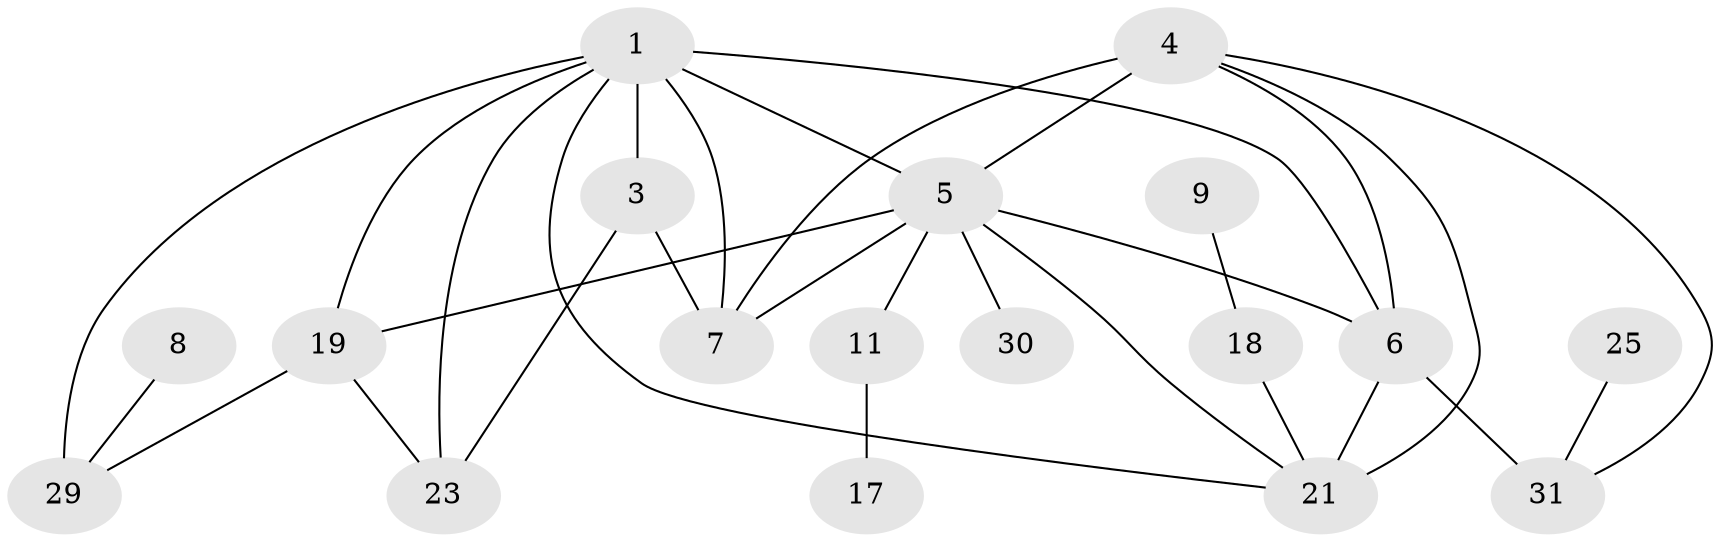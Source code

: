 // original degree distribution, {2: 0.2676056338028169, 0: 0.18309859154929578, 6: 0.02112676056338028, 1: 0.19718309859154928, 3: 0.176056338028169, 7: 0.007042253521126761, 4: 0.11971830985915492, 5: 0.028169014084507043}
// Generated by graph-tools (version 1.1) at 2025/47/03/04/25 22:47:59]
// undirected, 18 vertices, 30 edges
graph export_dot {
  node [color=gray90,style=filled];
  1;
  3;
  4;
  5;
  6;
  7;
  8;
  9;
  11;
  17;
  18;
  19;
  21;
  23;
  25;
  29;
  30;
  31;
  1 -- 3 [weight=3.0];
  1 -- 5 [weight=4.0];
  1 -- 6 [weight=2.0];
  1 -- 7 [weight=2.0];
  1 -- 19 [weight=1.0];
  1 -- 21 [weight=2.0];
  1 -- 23 [weight=2.0];
  1 -- 29 [weight=3.0];
  3 -- 7 [weight=3.0];
  3 -- 23 [weight=1.0];
  4 -- 5 [weight=1.0];
  4 -- 6 [weight=1.0];
  4 -- 7 [weight=2.0];
  4 -- 21 [weight=1.0];
  4 -- 31 [weight=1.0];
  5 -- 6 [weight=2.0];
  5 -- 7 [weight=2.0];
  5 -- 11 [weight=1.0];
  5 -- 19 [weight=1.0];
  5 -- 21 [weight=1.0];
  5 -- 30 [weight=1.0];
  6 -- 21 [weight=3.0];
  6 -- 31 [weight=2.0];
  8 -- 29 [weight=1.0];
  9 -- 18 [weight=1.0];
  11 -- 17 [weight=1.0];
  18 -- 21 [weight=1.0];
  19 -- 23 [weight=1.0];
  19 -- 29 [weight=1.0];
  25 -- 31 [weight=1.0];
}
